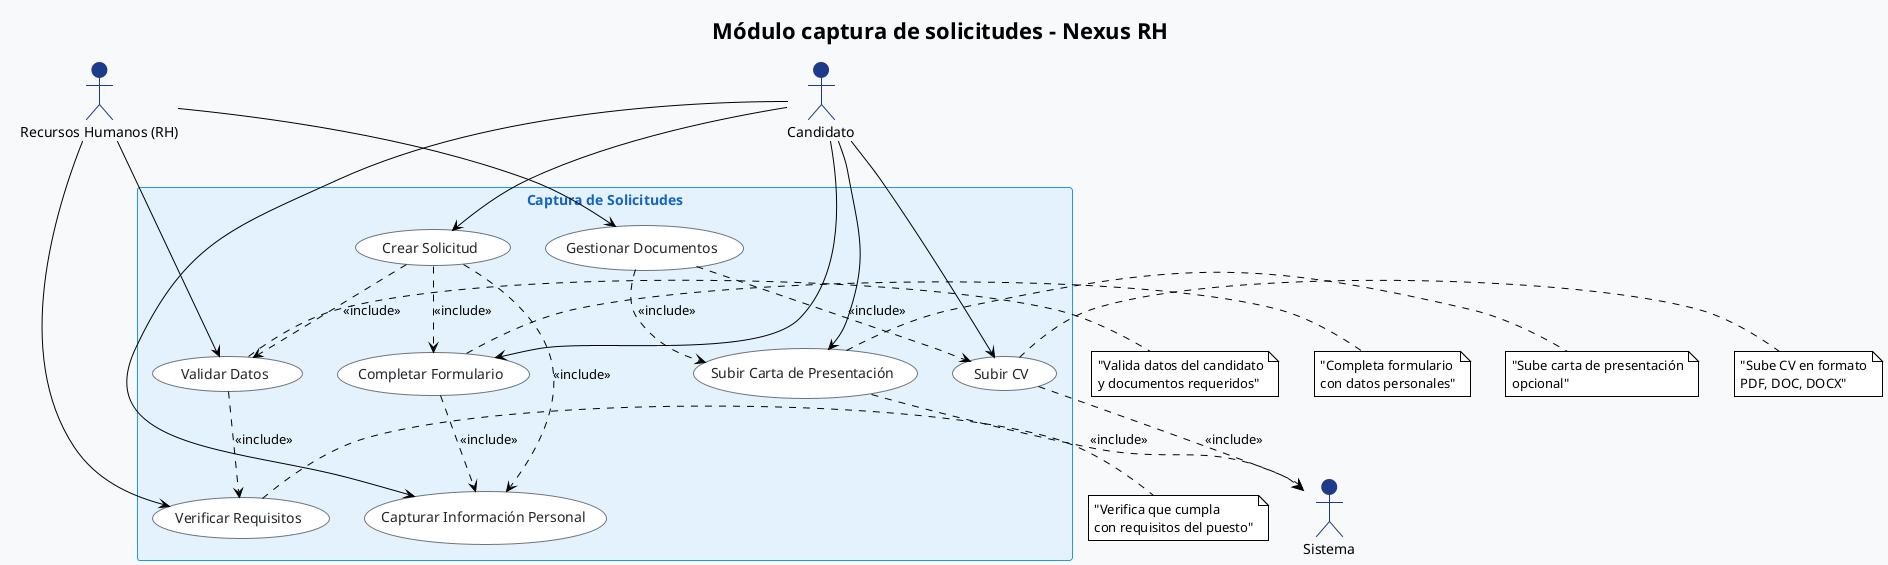 @startuml "Nexus RH - Submódulo captura de solicitudes"
!theme plain
skinparam backgroundColor #F8F9FA
skinparam actor {
    BackgroundColor #1e3a8a
    BorderColor #1e3a8a
    FontColor #000000
}
skinparam usecase {
    BackgroundColor #FFFFFF
    BorderColor #6c757d
    FontColor #212529
}
skinparam rectangle {
    BackgroundColor #E3F2FD
    BorderColor #2196F3
    FontColor #1565C0
}

title "Módulo captura de solicitudes - Nexus RH"

actor Candidato
actor RH as "Recursos Humanos (RH)"
actor Sistema

rectangle "Captura de Solicitudes" {
    usecase "Crear Solicitud" as UC1
    usecase "Validar Datos" as UC2
    usecase "Gestionar Documentos" as UC3
    usecase "Verificar Requisitos" as UC4
    usecase "Capturar Información Personal" as UC5
    usecase "Subir CV" as UC6
    usecase "Subir Carta de Presentación" as UC7
    usecase "Completar Formulario" as UC8
}

' Relaciones del Candidato
Candidato --> UC1
Candidato --> UC5
Candidato --> UC6
Candidato --> UC7
Candidato --> UC8

' Relaciones de RH
RH --> UC2
RH --> UC3
RH --> UC4

' Relaciones internas
UC1 ..> UC2 : <<include>>
UC1 ..> UC5 : <<include>>
UC1 ..> UC8 : <<include>>

UC2 ..> UC4 : <<include>>

UC3 ..> UC6 : <<include>>
UC3 ..> UC7 : <<include>>

UC6 ..> Sistema : <<include>>
UC7 ..> Sistema : <<include>>

UC8 ..> UC5 : <<include>>

' Notas explicativas
note right of UC2 : "Valida datos del candidato\ny documentos requeridos"
note right of UC4 : "Verifica que cumpla\ncon requisitos del puesto"
note right of UC6 : "Sube CV en formato\nPDF, DOC, DOCX"
note right of UC7 : "Sube carta de presentación\nopcional"
note right of UC8 : "Completa formulario\ncon datos personales"

@enduml 